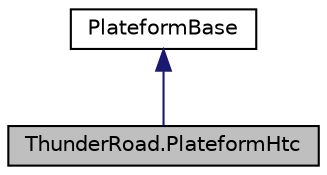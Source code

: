 digraph "ThunderRoad.PlateformHtc"
{
 // LATEX_PDF_SIZE
  edge [fontname="Helvetica",fontsize="10",labelfontname="Helvetica",labelfontsize="10"];
  node [fontname="Helvetica",fontsize="10",shape=record];
  Node1 [label="ThunderRoad.PlateformHtc",height=0.2,width=0.4,color="black", fillcolor="grey75", style="filled", fontcolor="black",tooltip="Class PlateformHtc. Implements the ThunderRoad.PlateformBase"];
  Node2 -> Node1 [dir="back",color="midnightblue",fontsize="10",style="solid",fontname="Helvetica"];
  Node2 [label="PlateformBase",height=0.2,width=0.4,color="black", fillcolor="white", style="filled",URL="$class_thunder_road_1_1_plateform_base.html",tooltip="Class PlateformBase."];
}
